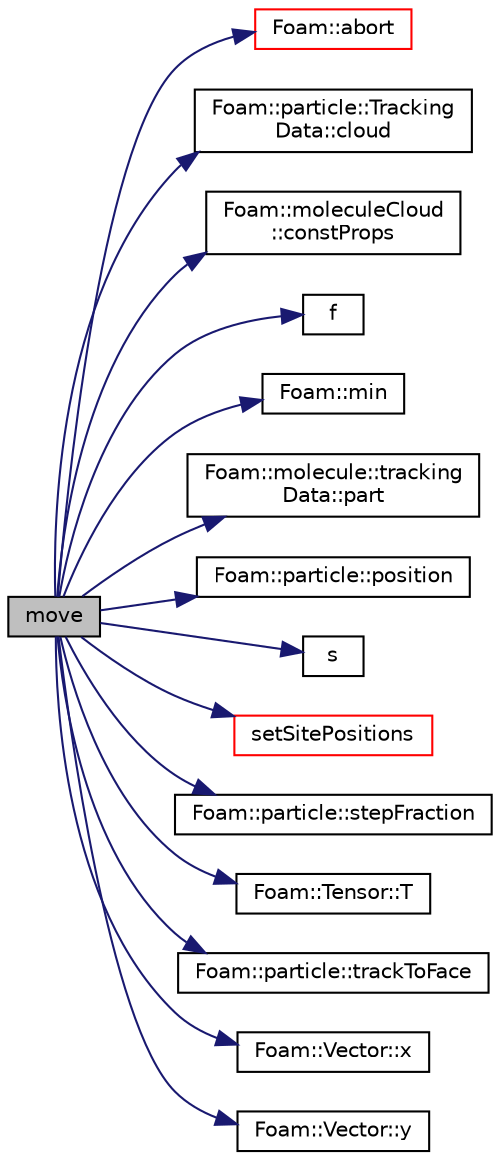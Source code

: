 digraph "move"
{
  bgcolor="transparent";
  edge [fontname="Helvetica",fontsize="10",labelfontname="Helvetica",labelfontsize="10"];
  node [fontname="Helvetica",fontsize="10",shape=record];
  rankdir="LR";
  Node172 [label="move",height=0.2,width=0.4,color="black", fillcolor="grey75", style="filled", fontcolor="black"];
  Node172 -> Node173 [color="midnightblue",fontsize="10",style="solid",fontname="Helvetica"];
  Node173 [label="Foam::abort",height=0.2,width=0.4,color="red",URL="$a21851.html#a447107a607d03e417307c203fa5fb44b"];
  Node172 -> Node218 [color="midnightblue",fontsize="10",style="solid",fontname="Helvetica"];
  Node218 [label="Foam::particle::Tracking\lData::cloud",height=0.2,width=0.4,color="black",URL="$a24725.html#a75f12c9a2d28ecdfb85a8b1ad8034473",tooltip="Return a reference to the cloud. "];
  Node172 -> Node219 [color="midnightblue",fontsize="10",style="solid",fontname="Helvetica"];
  Node219 [label="Foam::moleculeCloud\l::constProps",height=0.2,width=0.4,color="black",URL="$a25537.html#a220e3a23ec9d1f8db5f918e96d14b773"];
  Node172 -> Node220 [color="midnightblue",fontsize="10",style="solid",fontname="Helvetica"];
  Node220 [label="f",height=0.2,width=0.4,color="black",URL="$a18335.html#a888be93833ac7a23170555c69c690288"];
  Node172 -> Node221 [color="midnightblue",fontsize="10",style="solid",fontname="Helvetica"];
  Node221 [label="Foam::min",height=0.2,width=0.4,color="black",URL="$a21851.html#a253e112ad2d56d96230ff39ea7f442dc"];
  Node172 -> Node222 [color="midnightblue",fontsize="10",style="solid",fontname="Helvetica"];
  Node222 [label="Foam::molecule::tracking\lData::part",height=0.2,width=0.4,color="black",URL="$a25529.html#a70701d2d1e5ea9cc8eaab3f0f3bc57e2"];
  Node172 -> Node223 [color="midnightblue",fontsize="10",style="solid",fontname="Helvetica"];
  Node223 [label="Foam::particle::position",height=0.2,width=0.4,color="black",URL="$a24721.html#aec20ad6ba1a80369ac11240fe4b9360e",tooltip="Return current particle position. "];
  Node172 -> Node224 [color="midnightblue",fontsize="10",style="solid",fontname="Helvetica"];
  Node224 [label="s",height=0.2,width=0.4,color="black",URL="$a19343.html#abb9c4233033fad2ad0206cd4adad3b9f"];
  Node172 -> Node225 [color="midnightblue",fontsize="10",style="solid",fontname="Helvetica"];
  Node225 [label="setSitePositions",height=0.2,width=0.4,color="red",URL="$a25521.html#a34075746abd0afcbb4f471d389da0166"];
  Node172 -> Node227 [color="midnightblue",fontsize="10",style="solid",fontname="Helvetica"];
  Node227 [label="Foam::particle::stepFraction",height=0.2,width=0.4,color="black",URL="$a24721.html#a5fbedea62176afaad79bf9bf32578d35",tooltip="Return the fraction of time-step completed. "];
  Node172 -> Node228 [color="midnightblue",fontsize="10",style="solid",fontname="Helvetica"];
  Node228 [label="Foam::Tensor::T",height=0.2,width=0.4,color="black",URL="$a28789.html#a12920d6e112e0fa9c723bc489c9d067b",tooltip="Return transpose. "];
  Node172 -> Node229 [color="midnightblue",fontsize="10",style="solid",fontname="Helvetica"];
  Node229 [label="Foam::particle::trackToFace",height=0.2,width=0.4,color="black",URL="$a24721.html#aabb055127a8bfdd7c92b88d0697ae8d1",tooltip="Track particle to a given position and returns 1.0 if the. "];
  Node172 -> Node230 [color="midnightblue",fontsize="10",style="solid",fontname="Helvetica"];
  Node230 [label="Foam::Vector::x",height=0.2,width=0.4,color="black",URL="$a29749.html#a63327976e5a8359700064a02ae22548e"];
  Node172 -> Node231 [color="midnightblue",fontsize="10",style="solid",fontname="Helvetica"];
  Node231 [label="Foam::Vector::y",height=0.2,width=0.4,color="black",URL="$a29749.html#a1ee865f676fbac703a49c6654dd3ad74"];
}
